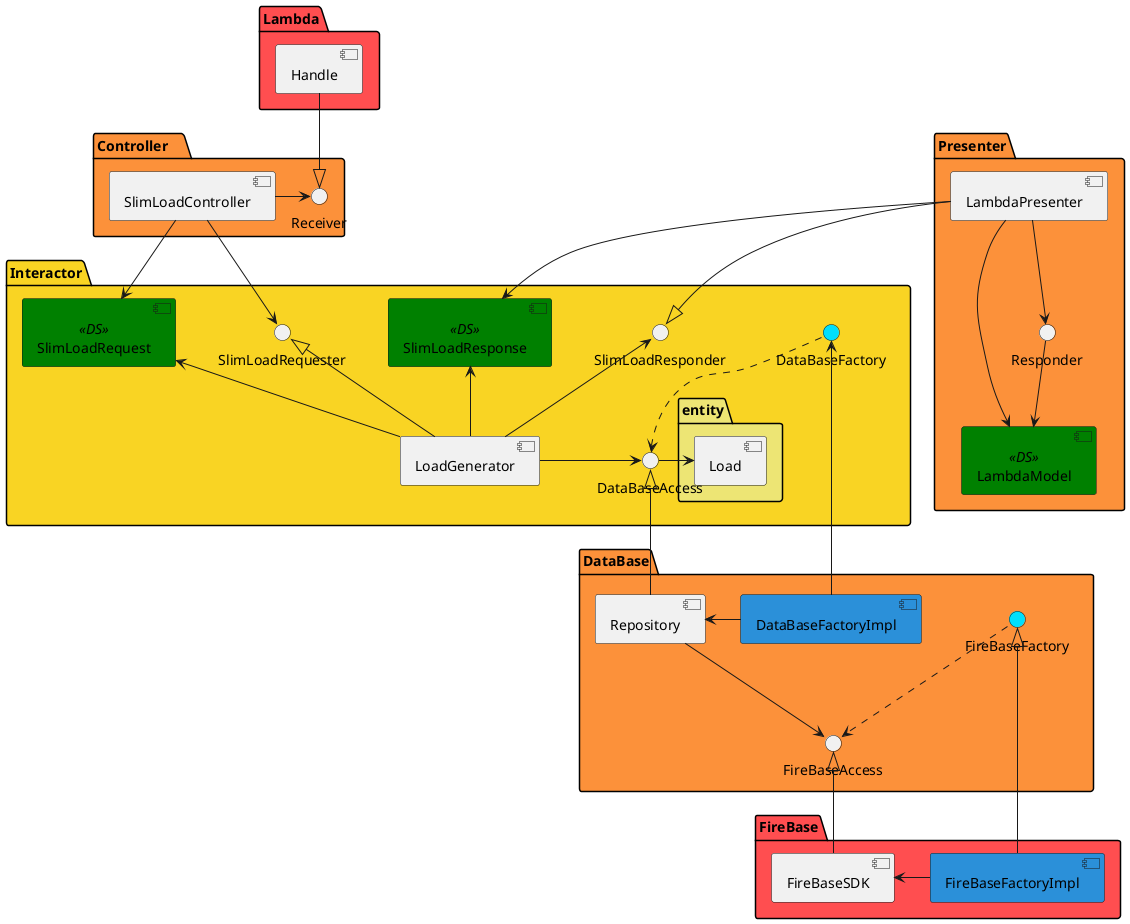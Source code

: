 @startuml
package Interactor #f9d423{
    interface DataBaseAccess
    component LoadGenerator
    component SlimLoadResponse<<DS>>#Green
    component SlimLoadRequest<<DS>>#Green
    interface SlimLoadRequester
    interface SlimLoadResponder
    interface DataBaseFactory #00dffc

    LoadGenerator -> DataBaseAccess
    LoadGenerator -up-> SlimLoadResponse
    LoadGenerator -up-> SlimLoadRequest
    LoadGenerator -up-> SlimLoadResponder
    SlimLoadRequester <|-- LoadGenerator

    package entity #ede574{
        component Load
    }
    DataBaseAccess -> Load
    DataBaseFactory ..> DataBaseAccess
}

package Controller　#fc913a{
    component SlimLoadController
    interface Receiver
    Receiver <-left- SlimLoadController
}

package DataBase#fc913a{
    component Repository
    interface FireBaseAccess
    component DataBaseFactoryImpl #2b90d9
    interface FireBaseFactory #00dffc

    Repository --> FireBaseAccess
    DataBaseFactoryImpl -> Repository
    FireBaseFactory ..> FireBaseAccess
}

package FireBase#ff4e50{
    component FireBaseSDK
    component FireBaseFactoryImpl #2b90d9
    FireBaseFactoryImpl -> FireBaseSDK
}

package Presenter#fc913a{
    component LambdaPresenter
    component LambdaModel<<DS>>#Green
    interface Responder

    LambdaPresenter --> LambdaModel
    Responder --> LambdaModel
    LambdaPresenter --> Responder
}

package Lambda #ff4e50 {
   component Handle

}

' Controller => Interactor
SlimLoadController -down-> SlimLoadRequest
SlimLoadController -down-> SlimLoadRequester

' Presenter => Interactor
LambdaPresenter -down-|> SlimLoadResponder
LambdaPresenter -down-> SlimLoadResponse

' DataBase => Interactor
Repository -up-|> DataBaseAccess
DataBaseFactoryImpl -up-> DataBaseFactory

' Lambda => Presenter/Controller
Handle -down-|> Receiver

' FireBase => DataBase
FireBaseSDK -up-|> FireBaseAccess
FireBaseFactoryImpl -up-|> FireBaseFactory

@enduml
